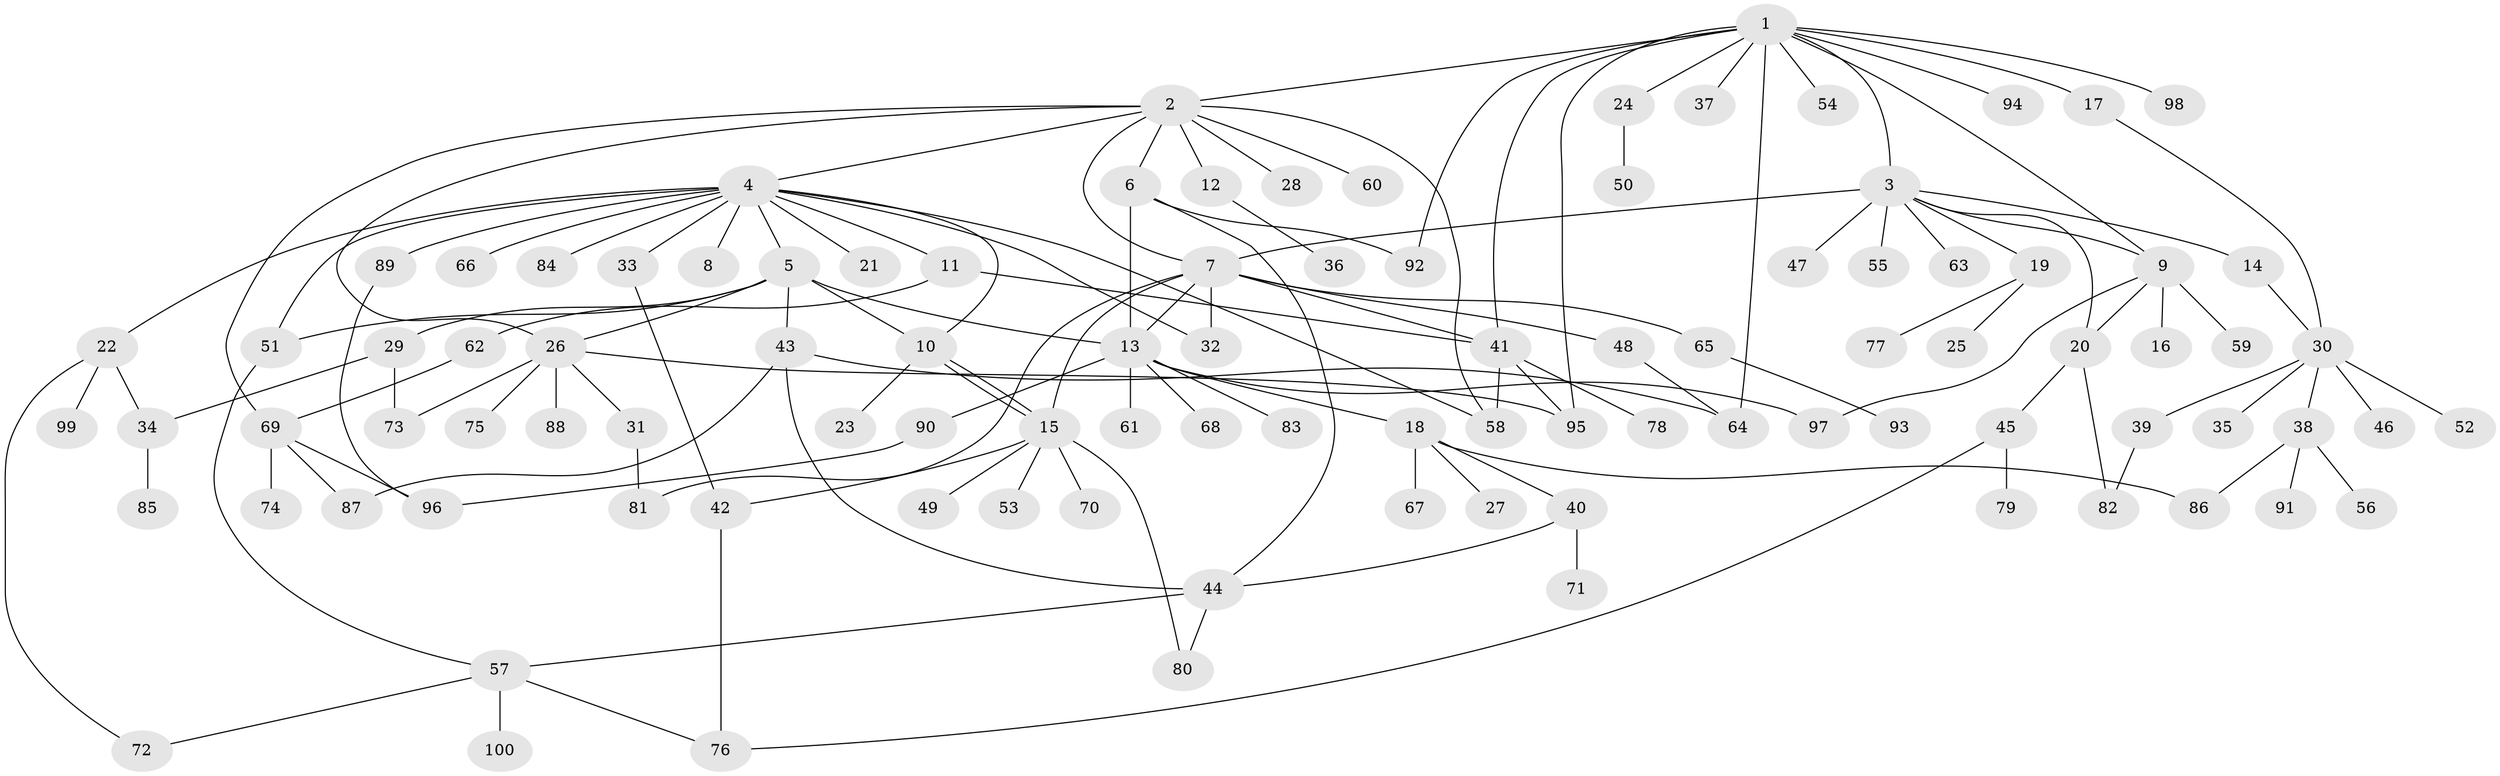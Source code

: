 // Generated by graph-tools (version 1.1) at 2025/11/02/21/25 10:11:09]
// undirected, 100 vertices, 138 edges
graph export_dot {
graph [start="1"]
  node [color=gray90,style=filled];
  1;
  2;
  3;
  4;
  5;
  6;
  7;
  8;
  9;
  10;
  11;
  12;
  13;
  14;
  15;
  16;
  17;
  18;
  19;
  20;
  21;
  22;
  23;
  24;
  25;
  26;
  27;
  28;
  29;
  30;
  31;
  32;
  33;
  34;
  35;
  36;
  37;
  38;
  39;
  40;
  41;
  42;
  43;
  44;
  45;
  46;
  47;
  48;
  49;
  50;
  51;
  52;
  53;
  54;
  55;
  56;
  57;
  58;
  59;
  60;
  61;
  62;
  63;
  64;
  65;
  66;
  67;
  68;
  69;
  70;
  71;
  72;
  73;
  74;
  75;
  76;
  77;
  78;
  79;
  80;
  81;
  82;
  83;
  84;
  85;
  86;
  87;
  88;
  89;
  90;
  91;
  92;
  93;
  94;
  95;
  96;
  97;
  98;
  99;
  100;
  1 -- 2;
  1 -- 3;
  1 -- 9;
  1 -- 17;
  1 -- 24;
  1 -- 37;
  1 -- 41;
  1 -- 54;
  1 -- 64;
  1 -- 92;
  1 -- 94;
  1 -- 95;
  1 -- 98;
  2 -- 4;
  2 -- 6;
  2 -- 7;
  2 -- 12;
  2 -- 26;
  2 -- 28;
  2 -- 58;
  2 -- 60;
  2 -- 69;
  3 -- 7;
  3 -- 9;
  3 -- 14;
  3 -- 19;
  3 -- 20;
  3 -- 47;
  3 -- 55;
  3 -- 63;
  4 -- 5;
  4 -- 8;
  4 -- 10;
  4 -- 11;
  4 -- 21;
  4 -- 22;
  4 -- 32;
  4 -- 33;
  4 -- 51;
  4 -- 58;
  4 -- 66;
  4 -- 84;
  4 -- 89;
  5 -- 10;
  5 -- 13;
  5 -- 26;
  5 -- 29;
  5 -- 43;
  5 -- 51;
  6 -- 13;
  6 -- 44;
  6 -- 92;
  7 -- 13;
  7 -- 15;
  7 -- 32;
  7 -- 41;
  7 -- 48;
  7 -- 65;
  7 -- 81;
  9 -- 16;
  9 -- 20;
  9 -- 59;
  9 -- 97;
  10 -- 15;
  10 -- 15;
  10 -- 23;
  11 -- 41;
  11 -- 62;
  12 -- 36;
  13 -- 18;
  13 -- 61;
  13 -- 68;
  13 -- 83;
  13 -- 90;
  13 -- 97;
  14 -- 30;
  15 -- 42;
  15 -- 49;
  15 -- 53;
  15 -- 70;
  15 -- 80;
  17 -- 30;
  18 -- 27;
  18 -- 40;
  18 -- 67;
  18 -- 86;
  19 -- 25;
  19 -- 77;
  20 -- 45;
  20 -- 82;
  22 -- 34;
  22 -- 72;
  22 -- 99;
  24 -- 50;
  26 -- 31;
  26 -- 73;
  26 -- 75;
  26 -- 88;
  26 -- 95;
  29 -- 34;
  29 -- 73;
  30 -- 35;
  30 -- 38;
  30 -- 39;
  30 -- 46;
  30 -- 52;
  31 -- 81;
  33 -- 42;
  34 -- 85;
  38 -- 56;
  38 -- 86;
  38 -- 91;
  39 -- 82;
  40 -- 44;
  40 -- 71;
  41 -- 58;
  41 -- 78;
  41 -- 95;
  42 -- 76;
  43 -- 44;
  43 -- 64;
  43 -- 87;
  44 -- 57;
  44 -- 80;
  45 -- 76;
  45 -- 79;
  48 -- 64;
  51 -- 57;
  57 -- 72;
  57 -- 76;
  57 -- 100;
  62 -- 69;
  65 -- 93;
  69 -- 74;
  69 -- 87;
  69 -- 96;
  89 -- 96;
  90 -- 96;
}
